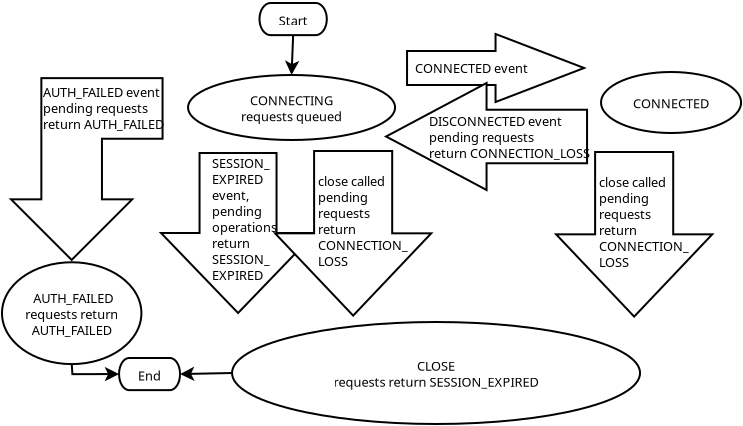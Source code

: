 <?xml version="1.0" encoding="UTF-8"?>
<dia:diagram xmlns:dia="http://www.lysator.liu.se/~alla/dia/">
  <dia:layer name="Background" visible="true">
    <dia:object type="Flowchart - Terminal" version="0" id="O0">
      <dia:attribute name="obj_pos">
        <dia:point val="12.983,-1.05"/>
      </dia:attribute>
      <dia:attribute name="obj_bb">
        <dia:rectangle val="12.933,-1.1;16.378,0.607"/>
      </dia:attribute>
      <dia:attribute name="elem_corner">
        <dia:point val="12.983,-1.05"/>
      </dia:attribute>
      <dia:attribute name="elem_width">
        <dia:real val="3.344"/>
      </dia:attribute>
      <dia:attribute name="elem_height">
        <dia:real val="1.607"/>
      </dia:attribute>
      <dia:attribute name="line_width">
        <dia:real val="0.1"/>
      </dia:attribute>
      <dia:attribute name="line_colour">
        <dia:color val="#000000"/>
      </dia:attribute>
      <dia:attribute name="fill_colour">
        <dia:color val="#ffffff"/>
      </dia:attribute>
      <dia:attribute name="show_background">
        <dia:boolean val="true"/>
      </dia:attribute>
      <dia:attribute name="line_style">
        <dia:enum val="0"/>
        <dia:real val="1"/>
      </dia:attribute>
      <dia:attribute name="text">
        <dia:composite type="text">
          <dia:attribute name="string">
            <dia:string>#Start#</dia:string>
          </dia:attribute>
          <dia:attribute name="font">
            <dia:font family="sans" style="0" name="Helvetica"/>
          </dia:attribute>
          <dia:attribute name="height">
            <dia:real val="0.8"/>
          </dia:attribute>
          <dia:attribute name="pos">
            <dia:point val="14.655,-0.104"/>
          </dia:attribute>
          <dia:attribute name="color">
            <dia:color val="#000000"/>
          </dia:attribute>
          <dia:attribute name="alignment">
            <dia:enum val="1"/>
          </dia:attribute>
        </dia:composite>
      </dia:attribute>
      <dia:attribute name="flip_horizontal">
        <dia:boolean val="false"/>
      </dia:attribute>
      <dia:attribute name="flip_vertical">
        <dia:boolean val="false"/>
      </dia:attribute>
    </dia:object>
    <dia:object type="Flowchart - Ellipse" version="0" id="O1">
      <dia:attribute name="obj_pos">
        <dia:point val="9.4,2.55"/>
      </dia:attribute>
      <dia:attribute name="obj_bb">
        <dia:rectangle val="9.35,2.5;19.8,5.85"/>
      </dia:attribute>
      <dia:attribute name="elem_corner">
        <dia:point val="9.4,2.55"/>
      </dia:attribute>
      <dia:attribute name="elem_width">
        <dia:real val="10.35"/>
      </dia:attribute>
      <dia:attribute name="elem_height">
        <dia:real val="3.25"/>
      </dia:attribute>
      <dia:attribute name="show_background">
        <dia:boolean val="true"/>
      </dia:attribute>
      <dia:attribute name="padding">
        <dia:real val="0.354"/>
      </dia:attribute>
      <dia:attribute name="text">
        <dia:composite type="text">
          <dia:attribute name="string">
            <dia:string>#CONNECTING
requests queued#</dia:string>
          </dia:attribute>
          <dia:attribute name="font">
            <dia:font family="sans" style="0" name="Helvetica"/>
          </dia:attribute>
          <dia:attribute name="height">
            <dia:real val="0.8"/>
          </dia:attribute>
          <dia:attribute name="pos">
            <dia:point val="14.575,3.917"/>
          </dia:attribute>
          <dia:attribute name="color">
            <dia:color val="#000000"/>
          </dia:attribute>
          <dia:attribute name="alignment">
            <dia:enum val="1"/>
          </dia:attribute>
        </dia:composite>
      </dia:attribute>
    </dia:object>
    <dia:object type="Standard - Line" version="0" id="O2">
      <dia:attribute name="obj_pos">
        <dia:point val="14.655,0.557"/>
      </dia:attribute>
      <dia:attribute name="obj_bb">
        <dia:rectangle val="14.073,0.505;15.077,2.62"/>
      </dia:attribute>
      <dia:attribute name="conn_endpoints">
        <dia:point val="14.655,0.557"/>
        <dia:point val="14.575,2.55"/>
      </dia:attribute>
      <dia:attribute name="numcp">
        <dia:int val="1"/>
      </dia:attribute>
      <dia:attribute name="end_arrow">
        <dia:enum val="22"/>
      </dia:attribute>
      <dia:attribute name="end_arrow_length">
        <dia:real val="0.5"/>
      </dia:attribute>
      <dia:attribute name="end_arrow_width">
        <dia:real val="0.5"/>
      </dia:attribute>
      <dia:connections>
        <dia:connection handle="0" to="O0" connection="14"/>
        <dia:connection handle="1" to="O1" connection="4"/>
      </dia:connections>
    </dia:object>
    <dia:object type="Flowchart - Ellipse" version="0" id="O3">
      <dia:attribute name="obj_pos">
        <dia:point val="0.167,11.964"/>
      </dia:attribute>
      <dia:attribute name="obj_bb">
        <dia:rectangle val="0.117,11.915;7.047,17.004"/>
      </dia:attribute>
      <dia:attribute name="elem_corner">
        <dia:point val="0.167,11.964"/>
      </dia:attribute>
      <dia:attribute name="elem_width">
        <dia:real val="6.831"/>
      </dia:attribute>
      <dia:attribute name="elem_height">
        <dia:real val="4.99"/>
      </dia:attribute>
      <dia:attribute name="show_background">
        <dia:boolean val="true"/>
      </dia:attribute>
      <dia:attribute name="padding">
        <dia:real val="0.354"/>
      </dia:attribute>
      <dia:attribute name="text">
        <dia:composite type="text">
          <dia:attribute name="string">
            <dia:string># AUTH_FAILED
requests return
AUTH_FAILED#</dia:string>
          </dia:attribute>
          <dia:attribute name="font">
            <dia:font family="sans" style="0" name="Helvetica"/>
          </dia:attribute>
          <dia:attribute name="height">
            <dia:real val="0.8"/>
          </dia:attribute>
          <dia:attribute name="pos">
            <dia:point val="3.582,13.802"/>
          </dia:attribute>
          <dia:attribute name="color">
            <dia:color val="#000000"/>
          </dia:attribute>
          <dia:attribute name="alignment">
            <dia:enum val="1"/>
          </dia:attribute>
        </dia:composite>
      </dia:attribute>
    </dia:object>
    <dia:object type="Geometric - Up Arrow" version="0" id="O4">
      <dia:attribute name="obj_pos">
        <dia:point val="8.05,6.45"/>
      </dia:attribute>
      <dia:attribute name="obj_bb">
        <dia:rectangle val="7.932,6.4;15.867,14.522"/>
      </dia:attribute>
      <dia:attribute name="elem_corner">
        <dia:point val="8.05,6.45"/>
      </dia:attribute>
      <dia:attribute name="elem_width">
        <dia:real val="7.7"/>
      </dia:attribute>
      <dia:attribute name="elem_height">
        <dia:real val="8"/>
      </dia:attribute>
      <dia:attribute name="line_width">
        <dia:real val="0.1"/>
      </dia:attribute>
      <dia:attribute name="line_colour">
        <dia:color val="#000000"/>
      </dia:attribute>
      <dia:attribute name="fill_colour">
        <dia:color val="#ffffff"/>
      </dia:attribute>
      <dia:attribute name="show_background">
        <dia:boolean val="true"/>
      </dia:attribute>
      <dia:attribute name="line_style">
        <dia:enum val="0"/>
        <dia:real val="1"/>
      </dia:attribute>
      <dia:attribute name="flip_horizontal">
        <dia:boolean val="false"/>
      </dia:attribute>
      <dia:attribute name="flip_vertical">
        <dia:boolean val="true"/>
      </dia:attribute>
    </dia:object>
    <dia:object type="Standard - Text" version="1" id="O5">
      <dia:attribute name="obj_pos">
        <dia:point val="10.6,7.2"/>
      </dia:attribute>
      <dia:attribute name="obj_bb">
        <dia:rectangle val="10.6,6.657;13.707,13.197"/>
      </dia:attribute>
      <dia:attribute name="text">
        <dia:composite type="text">
          <dia:attribute name="string">
            <dia:string>#SESSION_
EXPIRED
event,
pending
operations
return
SESSION_
EXPIRED#</dia:string>
          </dia:attribute>
          <dia:attribute name="font">
            <dia:font family="sans" style="0" name="Helvetica"/>
          </dia:attribute>
          <dia:attribute name="height">
            <dia:real val="0.8"/>
          </dia:attribute>
          <dia:attribute name="pos">
            <dia:point val="10.6,7.2"/>
          </dia:attribute>
          <dia:attribute name="color">
            <dia:color val="#000000"/>
          </dia:attribute>
          <dia:attribute name="alignment">
            <dia:enum val="0"/>
          </dia:attribute>
        </dia:composite>
      </dia:attribute>
      <dia:attribute name="valign">
        <dia:enum val="3"/>
      </dia:attribute>
    </dia:object>
    <dia:object type="Geometric - Right Arrow" version="0" id="O6">
      <dia:attribute name="obj_pos">
        <dia:point val="20.35,0.5"/>
      </dia:attribute>
      <dia:attribute name="obj_bb">
        <dia:rectangle val="20.3,0.427;29.339,3.973"/>
      </dia:attribute>
      <dia:attribute name="elem_corner">
        <dia:point val="20.35,0.5"/>
      </dia:attribute>
      <dia:attribute name="elem_width">
        <dia:real val="8.85"/>
      </dia:attribute>
      <dia:attribute name="elem_height">
        <dia:real val="3.4"/>
      </dia:attribute>
      <dia:attribute name="line_width">
        <dia:real val="0.1"/>
      </dia:attribute>
      <dia:attribute name="line_colour">
        <dia:color val="#000000"/>
      </dia:attribute>
      <dia:attribute name="fill_colour">
        <dia:color val="#ffffff"/>
      </dia:attribute>
      <dia:attribute name="show_background">
        <dia:boolean val="true"/>
      </dia:attribute>
      <dia:attribute name="line_style">
        <dia:enum val="0"/>
        <dia:real val="1"/>
      </dia:attribute>
      <dia:attribute name="flip_horizontal">
        <dia:boolean val="false"/>
      </dia:attribute>
      <dia:attribute name="flip_vertical">
        <dia:boolean val="false"/>
      </dia:attribute>
    </dia:object>
    <dia:object type="Standard - Text" version="1" id="O7">
      <dia:attribute name="obj_pos">
        <dia:point val="20.75,2.45"/>
      </dia:attribute>
      <dia:attribute name="obj_bb">
        <dia:rectangle val="20.75,1.907;26.29,2.848"/>
      </dia:attribute>
      <dia:attribute name="text">
        <dia:composite type="text">
          <dia:attribute name="string">
            <dia:string>#CONNECTED event#</dia:string>
          </dia:attribute>
          <dia:attribute name="font">
            <dia:font family="sans" style="0" name="Helvetica"/>
          </dia:attribute>
          <dia:attribute name="height">
            <dia:real val="0.8"/>
          </dia:attribute>
          <dia:attribute name="pos">
            <dia:point val="20.75,2.45"/>
          </dia:attribute>
          <dia:attribute name="color">
            <dia:color val="#000000"/>
          </dia:attribute>
          <dia:attribute name="alignment">
            <dia:enum val="0"/>
          </dia:attribute>
        </dia:composite>
      </dia:attribute>
      <dia:attribute name="valign">
        <dia:enum val="3"/>
      </dia:attribute>
    </dia:object>
    <dia:object type="Geometric - Right Arrow" version="0" id="O8">
      <dia:attribute name="obj_pos">
        <dia:point val="19.3,2.95"/>
      </dia:attribute>
      <dia:attribute name="obj_bb">
        <dia:rectangle val="19.194,2.867;29.4,8.383"/>
      </dia:attribute>
      <dia:attribute name="elem_corner">
        <dia:point val="19.3,2.95"/>
      </dia:attribute>
      <dia:attribute name="elem_width">
        <dia:real val="10.05"/>
      </dia:attribute>
      <dia:attribute name="elem_height">
        <dia:real val="5.35"/>
      </dia:attribute>
      <dia:attribute name="line_width">
        <dia:real val="0.1"/>
      </dia:attribute>
      <dia:attribute name="line_colour">
        <dia:color val="#000000"/>
      </dia:attribute>
      <dia:attribute name="fill_colour">
        <dia:color val="#ffffff"/>
      </dia:attribute>
      <dia:attribute name="show_background">
        <dia:boolean val="true"/>
      </dia:attribute>
      <dia:attribute name="line_style">
        <dia:enum val="0"/>
        <dia:real val="1"/>
      </dia:attribute>
      <dia:attribute name="flip_horizontal">
        <dia:boolean val="true"/>
      </dia:attribute>
      <dia:attribute name="flip_vertical">
        <dia:boolean val="false"/>
      </dia:attribute>
    </dia:object>
    <dia:object type="Standard - Text" version="1" id="O9">
      <dia:attribute name="obj_pos">
        <dia:point val="21.45,5.1"/>
      </dia:attribute>
      <dia:attribute name="obj_bb">
        <dia:rectangle val="21.45,4.558;29.163,7.098"/>
      </dia:attribute>
      <dia:attribute name="text">
        <dia:composite type="text">
          <dia:attribute name="string">
            <dia:string>#DISCONNECTED event
pending requests
return CONNECTION_LOSS#</dia:string>
          </dia:attribute>
          <dia:attribute name="font">
            <dia:font family="sans" style="0" name="Helvetica"/>
          </dia:attribute>
          <dia:attribute name="height">
            <dia:real val="0.8"/>
          </dia:attribute>
          <dia:attribute name="pos">
            <dia:point val="21.45,5.1"/>
          </dia:attribute>
          <dia:attribute name="color">
            <dia:color val="#000000"/>
          </dia:attribute>
          <dia:attribute name="alignment">
            <dia:enum val="0"/>
          </dia:attribute>
        </dia:composite>
      </dia:attribute>
      <dia:attribute name="valign">
        <dia:enum val="3"/>
      </dia:attribute>
    </dia:object>
    <dia:object type="Flowchart - Ellipse" version="0" id="O10">
      <dia:attribute name="obj_pos">
        <dia:point val="30.05,2.4"/>
      </dia:attribute>
      <dia:attribute name="obj_bb">
        <dia:rectangle val="30,2.35;37.1,5.5"/>
      </dia:attribute>
      <dia:attribute name="elem_corner">
        <dia:point val="30.05,2.4"/>
      </dia:attribute>
      <dia:attribute name="elem_width">
        <dia:real val="7"/>
      </dia:attribute>
      <dia:attribute name="elem_height">
        <dia:real val="3.05"/>
      </dia:attribute>
      <dia:attribute name="show_background">
        <dia:boolean val="true"/>
      </dia:attribute>
      <dia:attribute name="padding">
        <dia:real val="0.354"/>
      </dia:attribute>
      <dia:attribute name="text">
        <dia:composite type="text">
          <dia:attribute name="string">
            <dia:string>#CONNECTED#</dia:string>
          </dia:attribute>
          <dia:attribute name="font">
            <dia:font family="sans" style="0" name="Helvetica"/>
          </dia:attribute>
          <dia:attribute name="height">
            <dia:real val="0.8"/>
          </dia:attribute>
          <dia:attribute name="pos">
            <dia:point val="33.55,4.067"/>
          </dia:attribute>
          <dia:attribute name="color">
            <dia:color val="#000000"/>
          </dia:attribute>
          <dia:attribute name="alignment">
            <dia:enum val="1"/>
          </dia:attribute>
        </dia:composite>
      </dia:attribute>
    </dia:object>
    <dia:group>
      <dia:object type="Geometric - Up Arrow" version="0" id="O11">
        <dia:attribute name="obj_pos">
          <dia:point val="13.75,6.35"/>
        </dia:attribute>
        <dia:attribute name="obj_bb">
          <dia:rectangle val="13.634,6.3;21.676,14.653"/>
        </dia:attribute>
        <dia:attribute name="elem_corner">
          <dia:point val="13.75,6.35"/>
        </dia:attribute>
        <dia:attribute name="elem_width">
          <dia:real val="7.809"/>
        </dia:attribute>
        <dia:attribute name="elem_height">
          <dia:real val="8.23"/>
        </dia:attribute>
        <dia:attribute name="line_width">
          <dia:real val="0.1"/>
        </dia:attribute>
        <dia:attribute name="line_colour">
          <dia:color val="#000000"/>
        </dia:attribute>
        <dia:attribute name="fill_colour">
          <dia:color val="#ffffff"/>
        </dia:attribute>
        <dia:attribute name="show_background">
          <dia:boolean val="true"/>
        </dia:attribute>
        <dia:attribute name="line_style">
          <dia:enum val="0"/>
          <dia:real val="1"/>
        </dia:attribute>
        <dia:attribute name="flip_horizontal">
          <dia:boolean val="false"/>
        </dia:attribute>
        <dia:attribute name="flip_vertical">
          <dia:boolean val="true"/>
        </dia:attribute>
      </dia:object>
      <dia:object type="Standard - Text" version="1" id="O12">
        <dia:attribute name="obj_pos">
          <dia:point val="15.9,8.1"/>
        </dia:attribute>
        <dia:attribute name="obj_bb">
          <dia:rectangle val="15.9,7.558;20.137,12.498"/>
        </dia:attribute>
        <dia:attribute name="text">
          <dia:composite type="text">
            <dia:attribute name="string">
              <dia:string>#close called
pending
requests
return
CONNECTION_
LOSS#</dia:string>
            </dia:attribute>
            <dia:attribute name="font">
              <dia:font family="sans" style="0" name="Helvetica"/>
            </dia:attribute>
            <dia:attribute name="height">
              <dia:real val="0.8"/>
            </dia:attribute>
            <dia:attribute name="pos">
              <dia:point val="15.9,8.1"/>
            </dia:attribute>
            <dia:attribute name="color">
              <dia:color val="#000000"/>
            </dia:attribute>
            <dia:attribute name="alignment">
              <dia:enum val="0"/>
            </dia:attribute>
          </dia:composite>
        </dia:attribute>
        <dia:attribute name="valign">
          <dia:enum val="3"/>
        </dia:attribute>
      </dia:object>
    </dia:group>
    <dia:group>
      <dia:object type="Geometric - Up Arrow" version="0" id="O13">
        <dia:attribute name="obj_pos">
          <dia:point val="27.801,6.4"/>
        </dia:attribute>
        <dia:attribute name="obj_bb">
          <dia:rectangle val="27.685,6.35;35.727,14.703"/>
        </dia:attribute>
        <dia:attribute name="elem_corner">
          <dia:point val="27.801,6.4"/>
        </dia:attribute>
        <dia:attribute name="elem_width">
          <dia:real val="7.809"/>
        </dia:attribute>
        <dia:attribute name="elem_height">
          <dia:real val="8.23"/>
        </dia:attribute>
        <dia:attribute name="line_width">
          <dia:real val="0.1"/>
        </dia:attribute>
        <dia:attribute name="line_colour">
          <dia:color val="#000000"/>
        </dia:attribute>
        <dia:attribute name="fill_colour">
          <dia:color val="#ffffff"/>
        </dia:attribute>
        <dia:attribute name="show_background">
          <dia:boolean val="true"/>
        </dia:attribute>
        <dia:attribute name="line_style">
          <dia:enum val="0"/>
          <dia:real val="1"/>
        </dia:attribute>
        <dia:attribute name="flip_horizontal">
          <dia:boolean val="false"/>
        </dia:attribute>
        <dia:attribute name="flip_vertical">
          <dia:boolean val="true"/>
        </dia:attribute>
      </dia:object>
      <dia:object type="Standard - Text" version="1" id="O14">
        <dia:attribute name="obj_pos">
          <dia:point val="29.951,8.15"/>
        </dia:attribute>
        <dia:attribute name="obj_bb">
          <dia:rectangle val="29.951,7.607;34.189,12.547"/>
        </dia:attribute>
        <dia:attribute name="text">
          <dia:composite type="text">
            <dia:attribute name="string">
              <dia:string>#close called
pending
requests
return
CONNECTION_
LOSS#</dia:string>
            </dia:attribute>
            <dia:attribute name="font">
              <dia:font family="sans" style="0" name="Helvetica"/>
            </dia:attribute>
            <dia:attribute name="height">
              <dia:real val="0.8"/>
            </dia:attribute>
            <dia:attribute name="pos">
              <dia:point val="29.951,8.15"/>
            </dia:attribute>
            <dia:attribute name="color">
              <dia:color val="#000000"/>
            </dia:attribute>
            <dia:attribute name="alignment">
              <dia:enum val="0"/>
            </dia:attribute>
          </dia:composite>
        </dia:attribute>
        <dia:attribute name="valign">
          <dia:enum val="3"/>
        </dia:attribute>
      </dia:object>
    </dia:group>
    <dia:object type="Flowchart - Ellipse" version="0" id="O15">
      <dia:attribute name="obj_pos">
        <dia:point val="11.6,14.9"/>
      </dia:attribute>
      <dia:attribute name="obj_bb">
        <dia:rectangle val="11.55,14.85;32.05,20.05"/>
      </dia:attribute>
      <dia:attribute name="elem_corner">
        <dia:point val="11.6,14.9"/>
      </dia:attribute>
      <dia:attribute name="elem_width">
        <dia:real val="20.4"/>
      </dia:attribute>
      <dia:attribute name="elem_height">
        <dia:real val="5.1"/>
      </dia:attribute>
      <dia:attribute name="show_background">
        <dia:boolean val="true"/>
      </dia:attribute>
      <dia:attribute name="padding">
        <dia:real val="0.354"/>
      </dia:attribute>
      <dia:attribute name="text">
        <dia:composite type="text">
          <dia:attribute name="string">
            <dia:string>#CLOSE
requests return SESSION_EXPIRED#</dia:string>
          </dia:attribute>
          <dia:attribute name="font">
            <dia:font family="sans" style="0" name="Helvetica"/>
          </dia:attribute>
          <dia:attribute name="height">
            <dia:real val="0.8"/>
          </dia:attribute>
          <dia:attribute name="pos">
            <dia:point val="21.8,17.192"/>
          </dia:attribute>
          <dia:attribute name="color">
            <dia:color val="#000000"/>
          </dia:attribute>
          <dia:attribute name="alignment">
            <dia:enum val="1"/>
          </dia:attribute>
        </dia:composite>
      </dia:attribute>
    </dia:object>
    <dia:object type="Flowchart - Terminal" version="0" id="O16">
      <dia:attribute name="obj_pos">
        <dia:point val="5.95,16.7"/>
      </dia:attribute>
      <dia:attribute name="obj_bb">
        <dia:rectangle val="5.9,16.65;9.05,18.357"/>
      </dia:attribute>
      <dia:attribute name="elem_corner">
        <dia:point val="5.95,16.7"/>
      </dia:attribute>
      <dia:attribute name="elem_width">
        <dia:real val="3.05"/>
      </dia:attribute>
      <dia:attribute name="elem_height">
        <dia:real val="1.607"/>
      </dia:attribute>
      <dia:attribute name="line_width">
        <dia:real val="0.1"/>
      </dia:attribute>
      <dia:attribute name="line_colour">
        <dia:color val="#000000"/>
      </dia:attribute>
      <dia:attribute name="fill_colour">
        <dia:color val="#ffffff"/>
      </dia:attribute>
      <dia:attribute name="show_background">
        <dia:boolean val="true"/>
      </dia:attribute>
      <dia:attribute name="line_style">
        <dia:enum val="0"/>
        <dia:real val="1"/>
      </dia:attribute>
      <dia:attribute name="text">
        <dia:composite type="text">
          <dia:attribute name="string">
            <dia:string>#End#</dia:string>
          </dia:attribute>
          <dia:attribute name="font">
            <dia:font family="sans" style="0" name="Helvetica"/>
          </dia:attribute>
          <dia:attribute name="height">
            <dia:real val="0.8"/>
          </dia:attribute>
          <dia:attribute name="pos">
            <dia:point val="7.475,17.646"/>
          </dia:attribute>
          <dia:attribute name="color">
            <dia:color val="#000000"/>
          </dia:attribute>
          <dia:attribute name="alignment">
            <dia:enum val="1"/>
          </dia:attribute>
        </dia:composite>
      </dia:attribute>
      <dia:attribute name="flip_horizontal">
        <dia:boolean val="false"/>
      </dia:attribute>
      <dia:attribute name="flip_vertical">
        <dia:boolean val="false"/>
      </dia:attribute>
    </dia:object>
    <dia:object type="Standard - Line" version="0" id="O17">
      <dia:attribute name="obj_pos">
        <dia:point val="11.6,17.45"/>
      </dia:attribute>
      <dia:attribute name="obj_bb">
        <dia:rectangle val="8.94,17.003;11.651,18.005"/>
      </dia:attribute>
      <dia:attribute name="conn_endpoints">
        <dia:point val="11.6,17.45"/>
        <dia:point val="9,17.504"/>
      </dia:attribute>
      <dia:attribute name="numcp">
        <dia:int val="1"/>
      </dia:attribute>
      <dia:attribute name="end_arrow">
        <dia:enum val="22"/>
      </dia:attribute>
      <dia:attribute name="end_arrow_length">
        <dia:real val="0.5"/>
      </dia:attribute>
      <dia:attribute name="end_arrow_width">
        <dia:real val="0.5"/>
      </dia:attribute>
      <dia:connections>
        <dia:connection handle="0" to="O15" connection="8"/>
        <dia:connection handle="1" to="O16" connection="10"/>
      </dia:connections>
    </dia:object>
    <dia:group>
      <dia:object type="Assorted - Turn-Up Arrow" version="0" id="O18">
        <dia:attribute name="obj_pos">
          <dia:point val="0.55,2.706"/>
        </dia:attribute>
        <dia:attribute name="obj_bb">
          <dia:rectangle val="0.429,2.656;8.175,11.867"/>
        </dia:attribute>
        <dia:attribute name="elem_corner">
          <dia:point val="0.55,2.706"/>
        </dia:attribute>
        <dia:attribute name="elem_width">
          <dia:real val="7.575"/>
        </dia:attribute>
        <dia:attribute name="elem_height">
          <dia:real val="9.09"/>
        </dia:attribute>
        <dia:attribute name="line_width">
          <dia:real val="0.1"/>
        </dia:attribute>
        <dia:attribute name="line_colour">
          <dia:color val="#000000"/>
        </dia:attribute>
        <dia:attribute name="fill_colour">
          <dia:color val="#ffffff"/>
        </dia:attribute>
        <dia:attribute name="show_background">
          <dia:boolean val="true"/>
        </dia:attribute>
        <dia:attribute name="line_style">
          <dia:enum val="0"/>
          <dia:real val="1"/>
        </dia:attribute>
        <dia:attribute name="flip_horizontal">
          <dia:boolean val="true"/>
        </dia:attribute>
        <dia:attribute name="flip_vertical">
          <dia:boolean val="true"/>
        </dia:attribute>
      </dia:object>
      <dia:object type="Standard - Text" version="1" id="O19">
        <dia:attribute name="obj_pos">
          <dia:point val="2.15,3.65"/>
        </dia:attribute>
        <dia:attribute name="obj_bb">
          <dia:rectangle val="2.15,3.107;8.033,5.647"/>
        </dia:attribute>
        <dia:attribute name="text">
          <dia:composite type="text">
            <dia:attribute name="string">
              <dia:string>#AUTH_FAILED event
pending requests
return AUTH_FAILED#</dia:string>
            </dia:attribute>
            <dia:attribute name="font">
              <dia:font family="sans" style="0" name="Helvetica"/>
            </dia:attribute>
            <dia:attribute name="height">
              <dia:real val="0.8"/>
            </dia:attribute>
            <dia:attribute name="pos">
              <dia:point val="2.15,3.65"/>
            </dia:attribute>
            <dia:attribute name="color">
              <dia:color val="#000000"/>
            </dia:attribute>
            <dia:attribute name="alignment">
              <dia:enum val="0"/>
            </dia:attribute>
          </dia:composite>
        </dia:attribute>
        <dia:attribute name="valign">
          <dia:enum val="3"/>
        </dia:attribute>
      </dia:object>
    </dia:group>
    <dia:object type="Standard - PolyLine" version="0" id="O20">
      <dia:attribute name="obj_pos">
        <dia:point val="3.582,16.954"/>
      </dia:attribute>
      <dia:attribute name="obj_bb">
        <dia:rectangle val="3.529,16.901;6.001,18.004"/>
      </dia:attribute>
      <dia:attribute name="poly_points">
        <dia:point val="3.582,16.954"/>
        <dia:point val="3.617,17.506"/>
        <dia:point val="5.95,17.504"/>
      </dia:attribute>
      <dia:attribute name="end_arrow">
        <dia:enum val="22"/>
      </dia:attribute>
      <dia:attribute name="end_arrow_length">
        <dia:real val="0.5"/>
      </dia:attribute>
      <dia:attribute name="end_arrow_width">
        <dia:real val="0.5"/>
      </dia:attribute>
      <dia:connections>
        <dia:connection handle="0" to="O3" connection="12"/>
        <dia:connection handle="2" to="O16" connection="6"/>
      </dia:connections>
    </dia:object>
  </dia:layer>
</dia:diagram>
